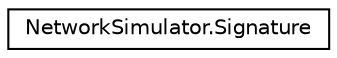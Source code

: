 digraph "Graphical Class Hierarchy"
{
  edge [fontname="Helvetica",fontsize="10",labelfontname="Helvetica",labelfontsize="10"];
  node [fontname="Helvetica",fontsize="10",shape=record];
  rankdir="LR";
  Node1 [label="NetworkSimulator.Signature",height=0.2,width=0.4,color="black", fillcolor="white", style="filled",URL="$class_network_simulator_1_1_signature.html",tooltip="Сигнатура фрагмента "];
}
